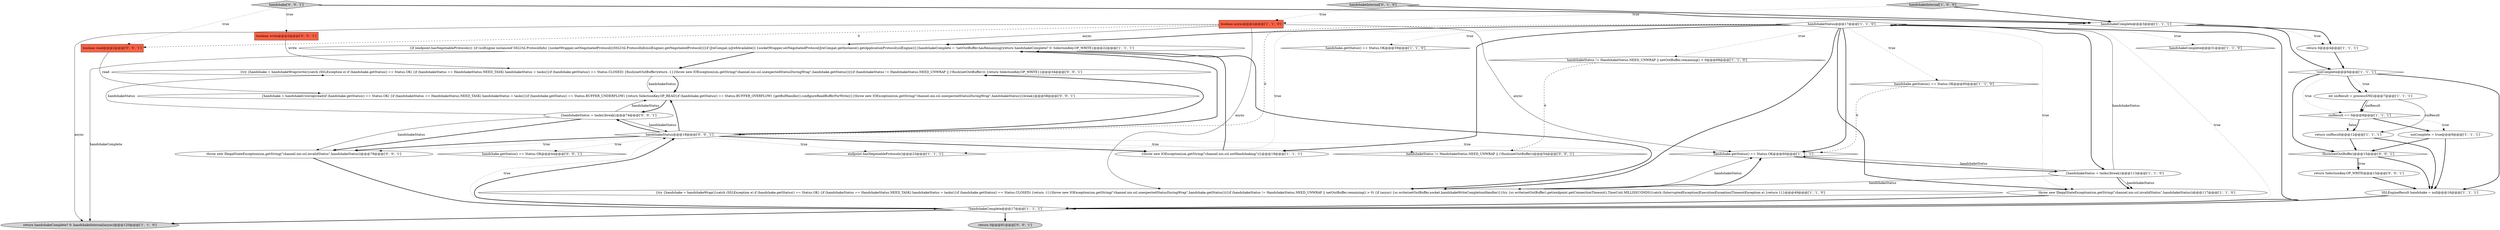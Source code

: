 digraph {
7 [style = filled, label = "endpoint.hasNegotiableProtocols()@@@23@@@['1', '1', '1']", fillcolor = white, shape = diamond image = "AAA0AAABBB1BBB"];
29 [style = filled, label = "{handshakeStatus = tasks()break}@@@74@@@['0', '0', '1']", fillcolor = white, shape = ellipse image = "AAA0AAABBB3BBB"];
27 [style = filled, label = "boolean write@@@2@@@['0', '0', '1']", fillcolor = tomato, shape = box image = "AAA0AAABBB3BBB"];
15 [style = filled, label = "{if (endpoint.hasNegotiableProtocols()) {if (sslEngine instanceof SSLUtil.ProtocolInfo) {socketWrapper.setNegotiatedProtocol(((SSLUtil.ProtocolInfo)sslEngine).getNegotiatedProtocol())}if (JreCompat.isJre9Available()) {socketWrapper.setNegotiatedProtocol(JreCompat.getInstance().getApplicationProtocol(sslEngine))}}handshakeComplete = !netOutBuffer.hasRemaining()return handshakeComplete? 0: SelectionKey.OP_WRITE}@@@22@@@['1', '1', '1']", fillcolor = white, shape = ellipse image = "AAA0AAABBB1BBB"];
17 [style = filled, label = "handshake.getStatus() == Status.OK@@@85@@@['1', '1', '0']", fillcolor = white, shape = diamond image = "AAA0AAABBB1BBB"];
26 [style = filled, label = "handshakeStatus != HandshakeStatus.NEED_UNWRAP || (!flush(netOutBuffer))@@@54@@@['0', '0', '1']", fillcolor = white, shape = diamond image = "AAA0AAABBB3BBB"];
3 [style = filled, label = "return handshakeComplete? 0: handshakeInternal(async)@@@120@@@['1', '1', '0']", fillcolor = lightgray, shape = ellipse image = "AAA0AAABBB1BBB"];
2 [style = filled, label = "handshakeStatus@@@17@@@['1', '1', '0']", fillcolor = white, shape = diamond image = "AAA0AAABBB1BBB"];
30 [style = filled, label = "handshake['0', '0', '1']", fillcolor = lightgray, shape = diamond image = "AAA0AAABBB3BBB"];
8 [style = filled, label = "handshakeComplete@@@31@@@['1', '1', '0']", fillcolor = white, shape = diamond image = "AAA0AAABBB1BBB"];
34 [style = filled, label = "boolean read@@@2@@@['0', '0', '1']", fillcolor = tomato, shape = box image = "AAA0AAABBB3BBB"];
32 [style = filled, label = "{handshake = handshakeUnwrap(read)if (handshake.getStatus() == Status.OK) {if (handshakeStatus == HandshakeStatus.NEED_TASK) handshakeStatus = tasks()}if (handshake.getStatus() == Status.BUFFER_UNDERFLOW) {return SelectionKey.OP_READ}if (handshake.getStatus() == Status.BUFFER_OVERFLOW) {getBufHandler().configureReadBufferForWrite()}{throw new IOException(sm.getString(\"channel.nio.ssl.unexpectedStatusDuringWrap\",handshakeStatus))}break}@@@58@@@['0', '0', '1']", fillcolor = white, shape = ellipse image = "AAA0AAABBB3BBB"];
10 [style = filled, label = "handshakeStatus != HandshakeStatus.NEED_UNWRAP || netOutBuffer.remaining() > 0@@@68@@@['1', '1', '0']", fillcolor = white, shape = diamond image = "AAA0AAABBB1BBB"];
35 [style = filled, label = "{try {handshake = handshakeWrap(write)}catch (SSLException e) if (handshake.getStatus() == Status.OK) {if (handshakeStatus == HandshakeStatus.NEED_TASK) handshakeStatus = tasks()}if (handshake.getStatus() == Status.CLOSED) {flush(netOutBuffer)return -1}{throw new IOException(sm.getString(\"channel.nio.ssl.unexpectedStatusDuringWrap\",handshake.getStatus()))}if (handshakeStatus != HandshakeStatus.NEED_UNWRAP || (!flush(netOutBuffer))) {return SelectionKey.OP_WRITE}}@@@34@@@['0', '0', '1']", fillcolor = white, shape = ellipse image = "AAA0AAABBB3BBB"];
1 [style = filled, label = "handshake.getStatus() == Status.OK@@@60@@@['1', '1', '1']", fillcolor = white, shape = diamond image = "AAA0AAABBB1BBB"];
14 [style = filled, label = "handshakeInternal['1', '0', '0']", fillcolor = lightgray, shape = diamond image = "AAA0AAABBB1BBB"];
4 [style = filled, label = "sniResult == 0@@@8@@@['1', '1', '1']", fillcolor = white, shape = diamond image = "AAA0AAABBB1BBB"];
31 [style = filled, label = "return 0@@@81@@@['0', '0', '1']", fillcolor = lightgray, shape = ellipse image = "AAA0AAABBB3BBB"];
13 [style = filled, label = "{throw new IOException(sm.getString(\"channel.nio.ssl.notHandshaking\"))}@@@19@@@['1', '1', '1']", fillcolor = white, shape = ellipse image = "AAA0AAABBB1BBB"];
6 [style = filled, label = "handshakeComplete@@@3@@@['1', '1', '1']", fillcolor = white, shape = diamond image = "AAA0AAABBB1BBB"];
28 [style = filled, label = "return SelectionKey.OP_WRITE@@@15@@@['0', '0', '1']", fillcolor = white, shape = ellipse image = "AAA0AAABBB3BBB"];
20 [style = filled, label = "handshake.getStatus() == Status.OK@@@59@@@['1', '1', '0']", fillcolor = white, shape = diamond image = "AAA0AAABBB1BBB"];
12 [style = filled, label = "!sniComplete@@@6@@@['1', '1', '1']", fillcolor = white, shape = diamond image = "AAA0AAABBB1BBB"];
16 [style = filled, label = "return sniResult@@@12@@@['1', '1', '1']", fillcolor = white, shape = ellipse image = "AAA0AAABBB1BBB"];
37 [style = filled, label = "handshake.getStatus() == Status.OK@@@44@@@['0', '0', '1']", fillcolor = white, shape = diamond image = "AAA0AAABBB3BBB"];
23 [style = filled, label = "boolean async@@@2@@@['1', '1', '0']", fillcolor = tomato, shape = box image = "AAA0AAABBB1BBB"];
9 [style = filled, label = "{try {handshake = handshakeWrap()}catch (SSLException e) if (handshake.getStatus() == Status.OK) {if (handshakeStatus == HandshakeStatus.NEED_TASK) handshakeStatus = tasks()}if (handshake.getStatus() == Status.CLOSED) {return -1}{throw new IOException(sm.getString(\"channel.nio.ssl.unexpectedStatusDuringWrap\",handshake.getStatus()))}if (handshakeStatus != HandshakeStatus.NEED_UNWRAP || netOutBuffer.remaining() > 0) {if (async) {sc.write(netOutBuffer,socket,handshakeWriteCompletionHandler)}{try {sc.write(netOutBuffer).get(endpoint.getConnectionTimeout(),TimeUnit.MILLISECONDS)}catch (InterruptedException|ExecutionException|TimeoutException e) }return 1}}@@@49@@@['1', '1', '0']", fillcolor = white, shape = ellipse image = "AAA0AAABBB1BBB"];
22 [style = filled, label = "{handshakeStatus = tasks()break}@@@113@@@['1', '1', '0']", fillcolor = white, shape = ellipse image = "AAA0AAABBB1BBB"];
21 [style = filled, label = "sniComplete = true@@@9@@@['1', '1', '1']", fillcolor = white, shape = ellipse image = "AAA0AAABBB1BBB"];
18 [style = filled, label = "int sniResult = processSNI()@@@7@@@['1', '1', '1']", fillcolor = white, shape = ellipse image = "AAA0AAABBB1BBB"];
24 [style = filled, label = "handshakeInternal['0', '1', '0']", fillcolor = lightgray, shape = diamond image = "AAA0AAABBB2BBB"];
5 [style = filled, label = "SSLEngineResult handshake = null@@@16@@@['1', '1', '1']", fillcolor = white, shape = ellipse image = "AAA0AAABBB1BBB"];
19 [style = filled, label = "throw new IllegalStateException(sm.getString(\"channel.nio.ssl.invalidStatus\",handshakeStatus))@@@117@@@['1', '1', '0']", fillcolor = white, shape = ellipse image = "AAA0AAABBB1BBB"];
33 [style = filled, label = "!flush(netOutBuffer)@@@15@@@['0', '0', '1']", fillcolor = white, shape = diamond image = "AAA0AAABBB3BBB"];
0 [style = filled, label = "!handshakeComplete@@@17@@@['1', '1', '1']", fillcolor = white, shape = diamond image = "AAA0AAABBB1BBB"];
36 [style = filled, label = "throw new IllegalStateException(sm.getString(\"channel.nio.ssl.invalidStatus\",handshakeStatus))@@@78@@@['0', '0', '1']", fillcolor = white, shape = ellipse image = "AAA0AAABBB3BBB"];
11 [style = filled, label = "return 0@@@4@@@['1', '1', '1']", fillcolor = white, shape = ellipse image = "AAA0AAABBB1BBB"];
25 [style = filled, label = "handshakeStatus@@@18@@@['0', '0', '1']", fillcolor = white, shape = diamond image = "AAA0AAABBB3BBB"];
23->15 [style = solid, label="async"];
22->19 [style = solid, label="handshakeStatus"];
12->33 [style = bold, label=""];
11->12 [style = bold, label=""];
4->21 [style = dotted, label="true"];
2->8 [style = dotted, label="true"];
25->36 [style = dotted, label="true"];
19->0 [style = bold, label=""];
0->25 [style = bold, label=""];
25->26 [style = dotted, label="true"];
35->32 [style = bold, label=""];
15->3 [style = solid, label="handshakeComplete"];
25->35 [style = bold, label=""];
29->25 [style = solid, label="handshakeStatus"];
2->1 [style = bold, label=""];
25->13 [style = bold, label=""];
30->34 [style = dotted, label="true"];
6->12 [style = bold, label=""];
22->1 [style = solid, label="handshakeStatus"];
9->1 [style = solid, label="handshakeStatus"];
16->5 [style = bold, label=""];
33->28 [style = dotted, label="true"];
14->23 [style = dotted, label="true"];
1->22 [style = bold, label=""];
4->21 [style = bold, label=""];
2->19 [style = dotted, label="true"];
6->11 [style = dotted, label="true"];
15->9 [style = bold, label=""];
2->25 [style = dashed, label="0"];
6->11 [style = bold, label=""];
22->9 [style = solid, label="handshakeStatus"];
23->3 [style = solid, label="async"];
35->32 [style = solid, label="handshakeStatus"];
23->34 [style = dashed, label="0"];
24->23 [style = dotted, label="true"];
12->4 [style = dotted, label="true"];
30->6 [style = bold, label=""];
12->18 [style = bold, label=""];
25->37 [style = dotted, label="true"];
29->32 [style = solid, label="handshakeStatus"];
32->29 [style = bold, label=""];
25->15 [style = bold, label=""];
0->2 [style = dotted, label="true"];
33->5 [style = bold, label=""];
27->35 [style = solid, label="write"];
22->19 [style = bold, label=""];
4->16 [style = dotted, label="false"];
25->1 [style = dotted, label="true"];
23->9 [style = solid, label="async"];
13->15 [style = bold, label=""];
21->33 [style = bold, label=""];
4->16 [style = bold, label=""];
25->36 [style = bold, label=""];
2->13 [style = bold, label=""];
0->3 [style = bold, label=""];
29->36 [style = bold, label=""];
23->1 [style = solid, label="async"];
2->9 [style = bold, label=""];
2->19 [style = bold, label=""];
15->35 [style = bold, label=""];
28->5 [style = bold, label=""];
36->0 [style = bold, label=""];
10->26 [style = dashed, label="0"];
18->4 [style = solid, label="sniResult"];
24->6 [style = bold, label=""];
22->2 [style = solid, label="handshakeStatus"];
12->18 [style = dotted, label="true"];
2->17 [style = dotted, label="true"];
25->32 [style = bold, label=""];
0->25 [style = dotted, label="true"];
25->29 [style = bold, label=""];
30->27 [style = dotted, label="true"];
2->20 [style = dotted, label="true"];
17->1 [style = dashed, label="0"];
16->33 [style = bold, label=""];
33->28 [style = bold, label=""];
2->10 [style = dotted, label="true"];
0->31 [style = bold, label=""];
18->16 [style = solid, label="sniResult"];
12->5 [style = bold, label=""];
5->0 [style = bold, label=""];
29->35 [style = solid, label="handshakeStatus"];
2->22 [style = bold, label=""];
21->5 [style = bold, label=""];
14->6 [style = bold, label=""];
25->7 [style = dotted, label="true"];
34->32 [style = solid, label="read"];
0->2 [style = bold, label=""];
9->1 [style = bold, label=""];
2->15 [style = bold, label=""];
29->36 [style = solid, label="handshakeStatus"];
2->7 [style = dotted, label="true"];
18->4 [style = bold, label=""];
}
